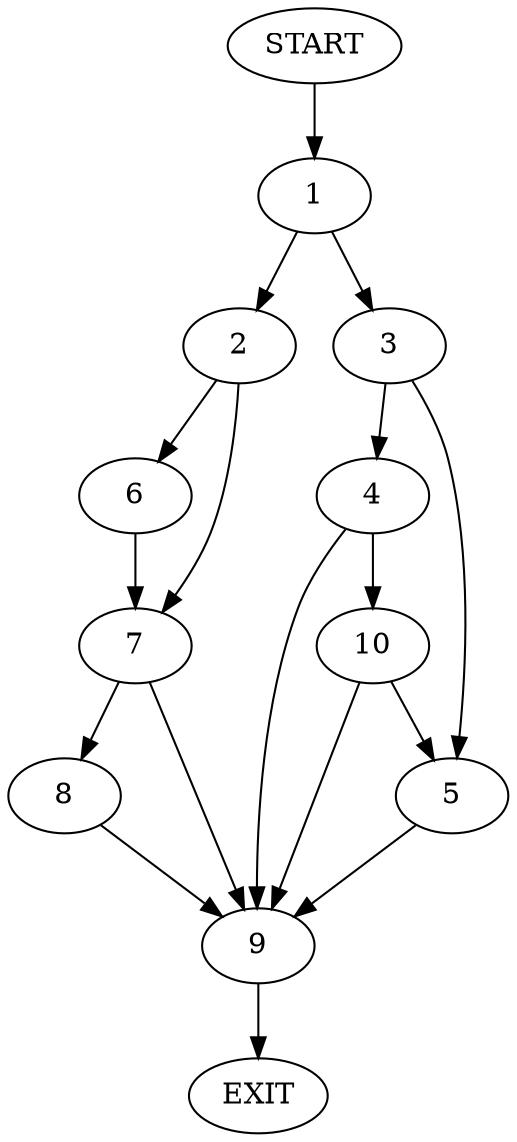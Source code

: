digraph {
0 [label="START"]
11 [label="EXIT"]
0 -> 1
1 -> 2
1 -> 3
3 -> 4
3 -> 5
2 -> 6
2 -> 7
6 -> 7
7 -> 8
7 -> 9
9 -> 11
8 -> 9
4 -> 10
4 -> 9
5 -> 9
10 -> 9
10 -> 5
}
